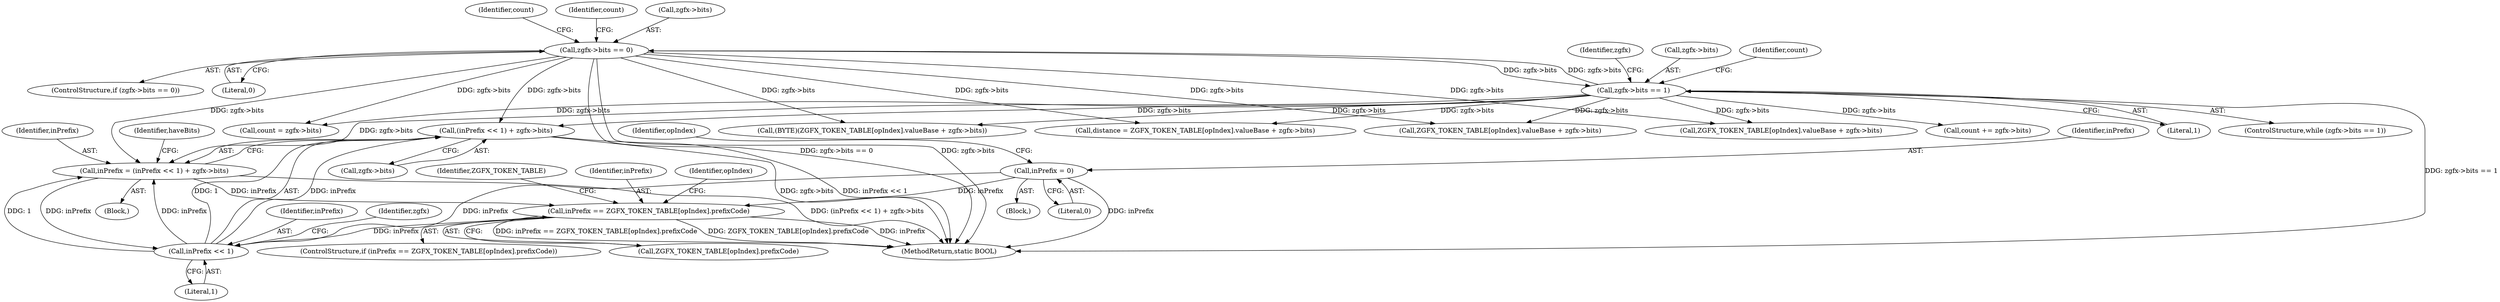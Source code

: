 digraph "0_FreeRDP_602f4a2e14b41703b5f431de3154cd46a5750a2d_0@pointer" {
"1000255" [label="(Call,(inPrefix << 1) + zgfx->bits)"];
"1000256" [label="(Call,inPrefix << 1)"];
"1000224" [label="(Call,inPrefix = 0)"];
"1000253" [label="(Call,inPrefix = (inPrefix << 1) + zgfx->bits)"];
"1000364" [label="(Call,zgfx->bits == 0)"];
"1000385" [label="(Call,zgfx->bits == 1)"];
"1000265" [label="(Call,inPrefix == ZGFX_TOKEN_TABLE[opIndex].prefixCode)"];
"1000224" [label="(Call,inPrefix = 0)"];
"1000402" [label="(Call,count += zgfx->bits)"];
"1000363" [label="(ControlStructure,if (zgfx->bits == 0))"];
"1000249" [label="(Block,)"];
"1000386" [label="(Call,zgfx->bits)"];
"1000371" [label="(Identifier,count)"];
"1000264" [label="(ControlStructure,if (inPrefix == ZGFX_TOKEN_TABLE[opIndex].prefixCode))"];
"1000225" [label="(Identifier,inPrefix)"];
"1000256" [label="(Call,inPrefix << 1)"];
"1000267" [label="(Call,ZGFX_TOKEN_TABLE[opIndex].prefixCode)"];
"1000389" [label="(Literal,1)"];
"1000392" [label="(Identifier,count)"];
"1000344" [label="(Call,distance = ZGFX_TOKEN_TABLE[opIndex].valueBase + zgfx->bits)"];
"1000265" [label="(Call,inPrefix == ZGFX_TOKEN_TABLE[opIndex].prefixCode)"];
"1000255" [label="(Call,(inPrefix << 1) + zgfx->bits)"];
"1000258" [label="(Literal,1)"];
"1000277" [label="(Identifier,ZGFX_TOKEN_TABLE)"];
"1000364" [label="(Call,zgfx->bits == 0)"];
"1000291" [label="(Call,(BYTE)(ZGFX_TOKEN_TABLE[opIndex].valueBase + zgfx->bits))"];
"1000346" [label="(Call,ZGFX_TOKEN_TABLE[opIndex].valueBase + zgfx->bits)"];
"1000501" [label="(MethodReturn,static BOOL)"];
"1000376" [label="(Identifier,count)"];
"1000260" [label="(Identifier,zgfx)"];
"1000229" [label="(Identifier,opIndex)"];
"1000253" [label="(Call,inPrefix = (inPrefix << 1) + zgfx->bits)"];
"1000226" [label="(Literal,0)"];
"1000293" [label="(Call,ZGFX_TOKEN_TABLE[opIndex].valueBase + zgfx->bits)"];
"1000384" [label="(ControlStructure,while (zgfx->bits == 1))"];
"1000400" [label="(Identifier,zgfx)"];
"1000254" [label="(Identifier,inPrefix)"];
"1000266" [label="(Identifier,inPrefix)"];
"1000365" [label="(Call,zgfx->bits)"];
"1000220" [label="(Block,)"];
"1000440" [label="(Call,count = zgfx->bits)"];
"1000263" [label="(Identifier,haveBits)"];
"1000259" [label="(Call,zgfx->bits)"];
"1000257" [label="(Identifier,inPrefix)"];
"1000368" [label="(Literal,0)"];
"1000239" [label="(Identifier,opIndex)"];
"1000385" [label="(Call,zgfx->bits == 1)"];
"1000255" -> "1000253"  [label="AST: "];
"1000255" -> "1000259"  [label="CFG: "];
"1000256" -> "1000255"  [label="AST: "];
"1000259" -> "1000255"  [label="AST: "];
"1000253" -> "1000255"  [label="CFG: "];
"1000255" -> "1000501"  [label="DDG: zgfx->bits"];
"1000255" -> "1000501"  [label="DDG: inPrefix << 1"];
"1000256" -> "1000255"  [label="DDG: inPrefix"];
"1000256" -> "1000255"  [label="DDG: 1"];
"1000364" -> "1000255"  [label="DDG: zgfx->bits"];
"1000385" -> "1000255"  [label="DDG: zgfx->bits"];
"1000256" -> "1000258"  [label="CFG: "];
"1000257" -> "1000256"  [label="AST: "];
"1000258" -> "1000256"  [label="AST: "];
"1000260" -> "1000256"  [label="CFG: "];
"1000256" -> "1000253"  [label="DDG: inPrefix"];
"1000256" -> "1000253"  [label="DDG: 1"];
"1000224" -> "1000256"  [label="DDG: inPrefix"];
"1000253" -> "1000256"  [label="DDG: inPrefix"];
"1000265" -> "1000256"  [label="DDG: inPrefix"];
"1000224" -> "1000220"  [label="AST: "];
"1000224" -> "1000226"  [label="CFG: "];
"1000225" -> "1000224"  [label="AST: "];
"1000226" -> "1000224"  [label="AST: "];
"1000229" -> "1000224"  [label="CFG: "];
"1000224" -> "1000501"  [label="DDG: inPrefix"];
"1000224" -> "1000265"  [label="DDG: inPrefix"];
"1000253" -> "1000249"  [label="AST: "];
"1000254" -> "1000253"  [label="AST: "];
"1000263" -> "1000253"  [label="CFG: "];
"1000253" -> "1000501"  [label="DDG: (inPrefix << 1) + zgfx->bits"];
"1000364" -> "1000253"  [label="DDG: zgfx->bits"];
"1000385" -> "1000253"  [label="DDG: zgfx->bits"];
"1000253" -> "1000265"  [label="DDG: inPrefix"];
"1000364" -> "1000363"  [label="AST: "];
"1000364" -> "1000368"  [label="CFG: "];
"1000365" -> "1000364"  [label="AST: "];
"1000368" -> "1000364"  [label="AST: "];
"1000371" -> "1000364"  [label="CFG: "];
"1000376" -> "1000364"  [label="CFG: "];
"1000364" -> "1000501"  [label="DDG: zgfx->bits"];
"1000364" -> "1000501"  [label="DDG: zgfx->bits == 0"];
"1000364" -> "1000291"  [label="DDG: zgfx->bits"];
"1000364" -> "1000293"  [label="DDG: zgfx->bits"];
"1000364" -> "1000344"  [label="DDG: zgfx->bits"];
"1000364" -> "1000346"  [label="DDG: zgfx->bits"];
"1000385" -> "1000364"  [label="DDG: zgfx->bits"];
"1000364" -> "1000385"  [label="DDG: zgfx->bits"];
"1000364" -> "1000440"  [label="DDG: zgfx->bits"];
"1000385" -> "1000384"  [label="AST: "];
"1000385" -> "1000389"  [label="CFG: "];
"1000386" -> "1000385"  [label="AST: "];
"1000389" -> "1000385"  [label="AST: "];
"1000392" -> "1000385"  [label="CFG: "];
"1000400" -> "1000385"  [label="CFG: "];
"1000385" -> "1000501"  [label="DDG: zgfx->bits == 1"];
"1000385" -> "1000291"  [label="DDG: zgfx->bits"];
"1000385" -> "1000293"  [label="DDG: zgfx->bits"];
"1000385" -> "1000344"  [label="DDG: zgfx->bits"];
"1000385" -> "1000346"  [label="DDG: zgfx->bits"];
"1000385" -> "1000402"  [label="DDG: zgfx->bits"];
"1000385" -> "1000440"  [label="DDG: zgfx->bits"];
"1000265" -> "1000264"  [label="AST: "];
"1000265" -> "1000267"  [label="CFG: "];
"1000266" -> "1000265"  [label="AST: "];
"1000267" -> "1000265"  [label="AST: "];
"1000277" -> "1000265"  [label="CFG: "];
"1000239" -> "1000265"  [label="CFG: "];
"1000265" -> "1000501"  [label="DDG: inPrefix == ZGFX_TOKEN_TABLE[opIndex].prefixCode"];
"1000265" -> "1000501"  [label="DDG: ZGFX_TOKEN_TABLE[opIndex].prefixCode"];
"1000265" -> "1000501"  [label="DDG: inPrefix"];
}
